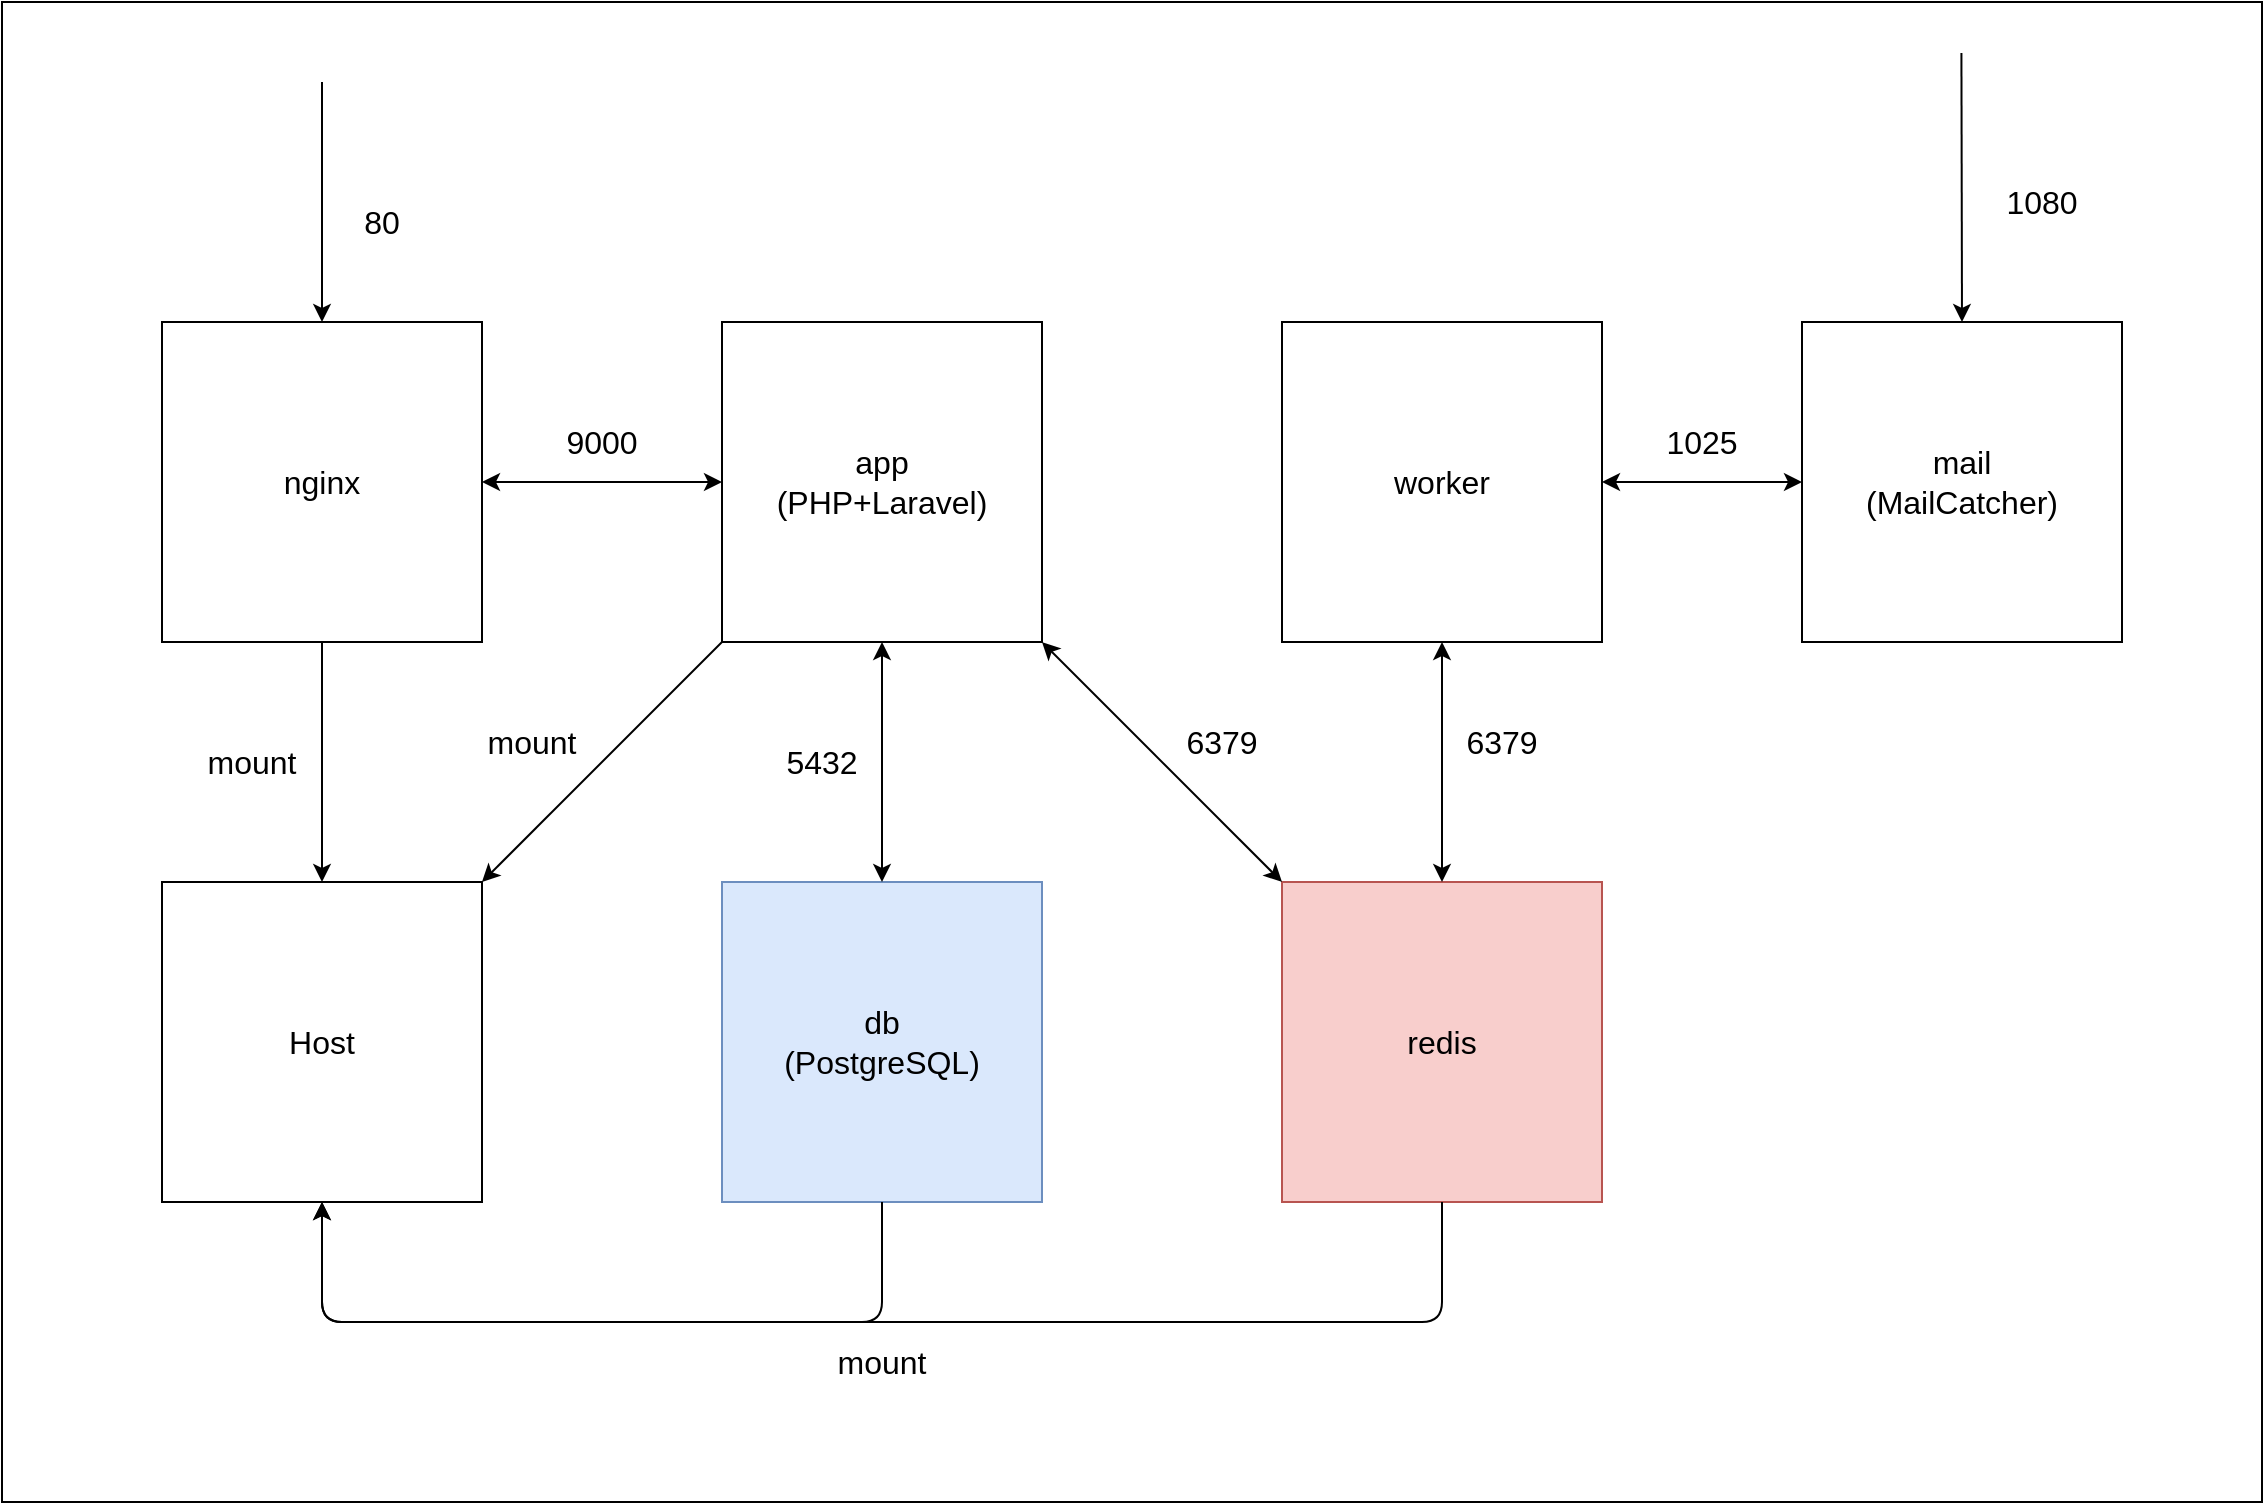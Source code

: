 <mxfile version="14.2.4" type="github"><diagram id="BZt9SaZ-i7MgsH14PZLJ" name="Page-1"><mxGraphModel dx="1554" dy="971" grid="1" gridSize="10" guides="1" tooltips="1" connect="1" arrows="1" fold="1" page="1" pageScale="1" pageWidth="827" pageHeight="1169" math="0" shadow="0"><root><mxCell id="0"/><mxCell id="1" parent="0"/><mxCell id="BXA3L_9IFDzO0cTbfrUN-28" value="" style="rounded=0;whiteSpace=wrap;html=1;fontSize=16;" parent="1" vertex="1"><mxGeometry x="40" y="40" width="1130" height="750" as="geometry"/></mxCell><mxCell id="BXA3L_9IFDzO0cTbfrUN-1" value="nginx" style="whiteSpace=wrap;html=1;aspect=fixed;fontSize=16;" parent="1" vertex="1"><mxGeometry x="120" y="200" width="160" height="160" as="geometry"/></mxCell><mxCell id="BXA3L_9IFDzO0cTbfrUN-2" value="app&lt;br style=&quot;font-size: 16px&quot;&gt;(PHP+Laravel)" style="whiteSpace=wrap;html=1;aspect=fixed;fontSize=16;" parent="1" vertex="1"><mxGeometry x="400" y="200" width="160" height="160" as="geometry"/></mxCell><mxCell id="BXA3L_9IFDzO0cTbfrUN-3" value="mail&lt;br&gt;(MailCatcher)" style="whiteSpace=wrap;html=1;aspect=fixed;fontSize=16;" parent="1" vertex="1"><mxGeometry x="940" y="200" width="160" height="160" as="geometry"/></mxCell><mxCell id="BXA3L_9IFDzO0cTbfrUN-4" value="Host" style="whiteSpace=wrap;html=1;aspect=fixed;fontSize=16;" parent="1" vertex="1"><mxGeometry x="120" y="480" width="160" height="160" as="geometry"/></mxCell><mxCell id="BXA3L_9IFDzO0cTbfrUN-5" value="db&lt;br style=&quot;font-size: 16px&quot;&gt;(PostgreSQL)" style="whiteSpace=wrap;html=1;aspect=fixed;fontSize=16;fillColor=#dae8fc;strokeColor=#6c8ebf;" parent="1" vertex="1"><mxGeometry x="400" y="480" width="160" height="160" as="geometry"/></mxCell><mxCell id="BXA3L_9IFDzO0cTbfrUN-6" value="redis" style="whiteSpace=wrap;html=1;aspect=fixed;fontSize=16;fillColor=#f8cecc;strokeColor=#b85450;" parent="1" vertex="1"><mxGeometry x="680" y="480" width="160" height="160" as="geometry"/></mxCell><mxCell id="BXA3L_9IFDzO0cTbfrUN-7" value="" style="endArrow=classic;html=1;fontSize=16;entryX=0.5;entryY=0;entryDx=0;entryDy=0;" parent="1" target="BXA3L_9IFDzO0cTbfrUN-1" edge="1"><mxGeometry width="50" height="50" relative="1" as="geometry"><mxPoint x="200" y="80" as="sourcePoint"/><mxPoint x="210" y="60" as="targetPoint"/></mxGeometry></mxCell><mxCell id="BXA3L_9IFDzO0cTbfrUN-8" value="" style="endArrow=classic;html=1;fontSize=16;entryX=0.5;entryY=0;entryDx=0;entryDy=0;exitX=0.867;exitY=0.034;exitDx=0;exitDy=0;exitPerimeter=0;" parent="1" source="BXA3L_9IFDzO0cTbfrUN-28" target="BXA3L_9IFDzO0cTbfrUN-3" edge="1"><mxGeometry width="50" height="50" relative="1" as="geometry"><mxPoint x="760" y="80" as="sourcePoint"/><mxPoint x="780" y="50" as="targetPoint"/></mxGeometry></mxCell><mxCell id="BXA3L_9IFDzO0cTbfrUN-9" value="" style="endArrow=classic;startArrow=classic;html=1;fontSize=16;entryX=0;entryY=0.5;entryDx=0;entryDy=0;exitX=1;exitY=0.5;exitDx=0;exitDy=0;" parent="1" source="BXA3L_9IFDzO0cTbfrUN-1" target="BXA3L_9IFDzO0cTbfrUN-2" edge="1"><mxGeometry width="50" height="50" relative="1" as="geometry"><mxPoint x="120" y="710" as="sourcePoint"/><mxPoint x="170" y="660" as="targetPoint"/></mxGeometry></mxCell><mxCell id="BXA3L_9IFDzO0cTbfrUN-10" value="" style="endArrow=classic;startArrow=classic;html=1;fontSize=16;entryX=0.5;entryY=1;entryDx=0;entryDy=0;" parent="1" source="BXA3L_9IFDzO0cTbfrUN-5" target="BXA3L_9IFDzO0cTbfrUN-2" edge="1"><mxGeometry width="50" height="50" relative="1" as="geometry"><mxPoint x="450" y="410" as="sourcePoint"/><mxPoint x="500" y="360" as="targetPoint"/></mxGeometry></mxCell><mxCell id="BXA3L_9IFDzO0cTbfrUN-11" value="" style="endArrow=classic;startArrow=classic;html=1;fontSize=16;exitX=1;exitY=1;exitDx=0;exitDy=0;entryX=0;entryY=0;entryDx=0;entryDy=0;" parent="1" source="BXA3L_9IFDzO0cTbfrUN-2" target="BXA3L_9IFDzO0cTbfrUN-6" edge="1"><mxGeometry width="50" height="50" relative="1" as="geometry"><mxPoint x="640" y="440" as="sourcePoint"/><mxPoint x="690" y="390" as="targetPoint"/></mxGeometry></mxCell><mxCell id="BXA3L_9IFDzO0cTbfrUN-12" value="" style="endArrow=classic;startArrow=classic;html=1;fontSize=16;entryX=1;entryY=0.5;entryDx=0;entryDy=0;exitX=0;exitY=0.5;exitDx=0;exitDy=0;" parent="1" source="BXA3L_9IFDzO0cTbfrUN-3" target="KXlxMWtJbyzn3fi9IQl0-2" edge="1"><mxGeometry width="50" height="50" relative="1" as="geometry"><mxPoint x="590" y="305" as="sourcePoint"/><mxPoint x="640" y="255" as="targetPoint"/><Array as="points"/></mxGeometry></mxCell><mxCell id="BXA3L_9IFDzO0cTbfrUN-13" value="" style="endArrow=classic;html=1;fontSize=16;exitX=0.5;exitY=1;exitDx=0;exitDy=0;entryX=0.5;entryY=0;entryDx=0;entryDy=0;" parent="1" source="BXA3L_9IFDzO0cTbfrUN-1" target="BXA3L_9IFDzO0cTbfrUN-4" edge="1"><mxGeometry width="50" height="50" relative="1" as="geometry"><mxPoint x="200" y="450" as="sourcePoint"/><mxPoint x="250" y="400" as="targetPoint"/></mxGeometry></mxCell><mxCell id="BXA3L_9IFDzO0cTbfrUN-14" value="" style="endArrow=classic;html=1;fontSize=16;exitX=0;exitY=1;exitDx=0;exitDy=0;entryX=1;entryY=0;entryDx=0;entryDy=0;" parent="1" source="BXA3L_9IFDzO0cTbfrUN-2" target="BXA3L_9IFDzO0cTbfrUN-4" edge="1"><mxGeometry width="50" height="50" relative="1" as="geometry"><mxPoint x="310" y="470" as="sourcePoint"/><mxPoint x="360" y="420" as="targetPoint"/></mxGeometry></mxCell><mxCell id="BXA3L_9IFDzO0cTbfrUN-17" value="80" style="text;html=1;strokeColor=none;fillColor=none;align=center;verticalAlign=middle;whiteSpace=wrap;rounded=0;fontSize=16;" parent="1" vertex="1"><mxGeometry x="210" y="140" width="40" height="20" as="geometry"/></mxCell><mxCell id="BXA3L_9IFDzO0cTbfrUN-18" value="9000" style="text;html=1;strokeColor=none;fillColor=none;align=center;verticalAlign=middle;whiteSpace=wrap;rounded=0;fontSize=16;" parent="1" vertex="1"><mxGeometry x="310" y="250" width="60" height="20" as="geometry"/></mxCell><mxCell id="BXA3L_9IFDzO0cTbfrUN-19" value="1025" style="text;html=1;strokeColor=none;fillColor=none;align=center;verticalAlign=middle;whiteSpace=wrap;rounded=0;fontSize=16;" parent="1" vertex="1"><mxGeometry x="870" y="250" width="40" height="20" as="geometry"/></mxCell><mxCell id="BXA3L_9IFDzO0cTbfrUN-21" value="1080" style="text;html=1;strokeColor=none;fillColor=none;align=center;verticalAlign=middle;whiteSpace=wrap;rounded=0;fontSize=16;" parent="1" vertex="1"><mxGeometry x="1040" y="130" width="40" height="20" as="geometry"/></mxCell><mxCell id="BXA3L_9IFDzO0cTbfrUN-22" value="5432" style="text;html=1;strokeColor=none;fillColor=none;align=center;verticalAlign=middle;whiteSpace=wrap;rounded=0;fontSize=16;" parent="1" vertex="1"><mxGeometry x="430" y="410" width="40" height="20" as="geometry"/></mxCell><mxCell id="BXA3L_9IFDzO0cTbfrUN-23" value="6379" style="text;html=1;strokeColor=none;fillColor=none;align=center;verticalAlign=middle;whiteSpace=wrap;rounded=0;fontSize=16;" parent="1" vertex="1"><mxGeometry x="630" y="400" width="40" height="20" as="geometry"/></mxCell><mxCell id="BXA3L_9IFDzO0cTbfrUN-24" value="mount" style="text;html=1;strokeColor=none;fillColor=none;align=center;verticalAlign=middle;whiteSpace=wrap;rounded=0;fontSize=16;" parent="1" vertex="1"><mxGeometry x="455" y="710" width="50" height="20" as="geometry"/></mxCell><mxCell id="BXA3L_9IFDzO0cTbfrUN-25" value="mount" style="text;html=1;strokeColor=none;fillColor=none;align=center;verticalAlign=middle;whiteSpace=wrap;rounded=0;fontSize=16;" parent="1" vertex="1"><mxGeometry x="140" y="410" width="50" height="20" as="geometry"/></mxCell><mxCell id="BXA3L_9IFDzO0cTbfrUN-26" value="mount" style="text;html=1;strokeColor=none;fillColor=none;align=center;verticalAlign=middle;whiteSpace=wrap;rounded=0;fontSize=16;" parent="1" vertex="1"><mxGeometry x="280" y="400" width="50" height="20" as="geometry"/></mxCell><mxCell id="KXlxMWtJbyzn3fi9IQl0-2" value="&lt;span style=&quot;font-size: 16px&quot;&gt;worker&lt;/span&gt;" style="rounded=0;whiteSpace=wrap;html=1;" parent="1" vertex="1"><mxGeometry x="680" y="200" width="160" height="160" as="geometry"/></mxCell><mxCell id="KXlxMWtJbyzn3fi9IQl0-4" value="" style="endArrow=classic;startArrow=classic;html=1;exitX=0.5;exitY=0;exitDx=0;exitDy=0;entryX=0.5;entryY=1;entryDx=0;entryDy=0;" parent="1" source="BXA3L_9IFDzO0cTbfrUN-6" target="KXlxMWtJbyzn3fi9IQl0-2" edge="1"><mxGeometry width="50" height="50" relative="1" as="geometry"><mxPoint x="880" y="580" as="sourcePoint"/><mxPoint x="930" y="530" as="targetPoint"/><Array as="points"/></mxGeometry></mxCell><mxCell id="KXlxMWtJbyzn3fi9IQl0-7" value="" style="endArrow=classic;html=1;entryX=0.5;entryY=1;entryDx=0;entryDy=0;exitX=0.5;exitY=1;exitDx=0;exitDy=0;" parent="1" source="BXA3L_9IFDzO0cTbfrUN-5" target="BXA3L_9IFDzO0cTbfrUN-4" edge="1"><mxGeometry width="50" height="50" relative="1" as="geometry"><mxPoint x="170" y="730" as="sourcePoint"/><mxPoint x="220" y="680" as="targetPoint"/><Array as="points"><mxPoint x="480" y="700"/><mxPoint x="200" y="700"/></Array></mxGeometry></mxCell><mxCell id="KXlxMWtJbyzn3fi9IQl0-8" value="" style="endArrow=classic;html=1;exitX=0.5;exitY=1;exitDx=0;exitDy=0;entryX=0.5;entryY=1;entryDx=0;entryDy=0;" parent="1" source="BXA3L_9IFDzO0cTbfrUN-6" target="BXA3L_9IFDzO0cTbfrUN-4" edge="1"><mxGeometry width="50" height="50" relative="1" as="geometry"><mxPoint x="640" y="730" as="sourcePoint"/><mxPoint x="690" y="680" as="targetPoint"/><Array as="points"><mxPoint x="760" y="700"/><mxPoint x="200" y="700"/></Array></mxGeometry></mxCell><mxCell id="f7squaQiaS_rcfKv2x1d-2" value="6379" style="text;html=1;strokeColor=none;fillColor=none;align=center;verticalAlign=middle;whiteSpace=wrap;rounded=0;fontSize=16;" parent="1" vertex="1"><mxGeometry x="770" y="400" width="40" height="20" as="geometry"/></mxCell></root></mxGraphModel></diagram></mxfile>